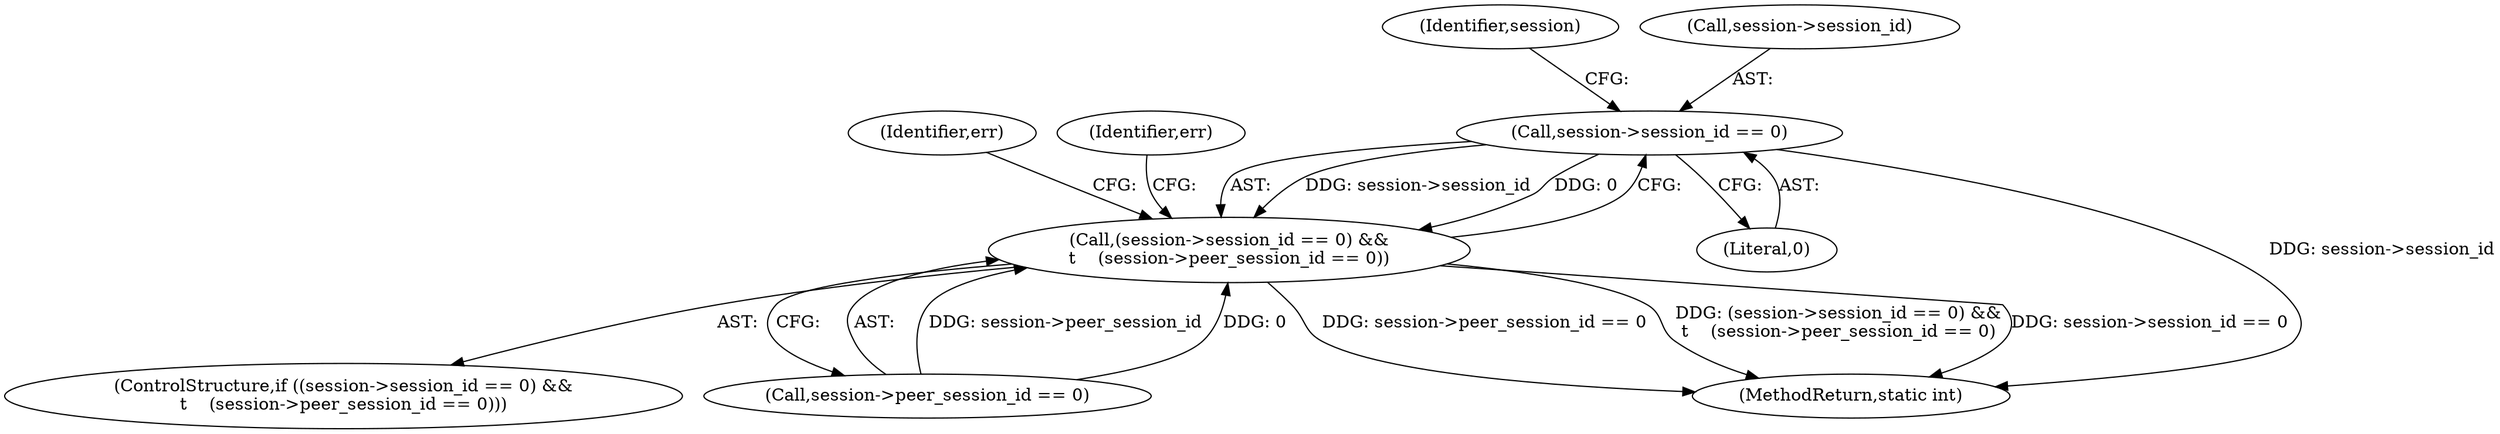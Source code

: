 digraph "0_linux_3cf521f7dc87c031617fd47e4b7aa2593c2f3daf_0@pointer" {
"1000174" [label="(Call,session->session_id == 0)"];
"1000173" [label="(Call,(session->session_id == 0) &&\n\t    (session->peer_session_id == 0))"];
"1000173" [label="(Call,(session->session_id == 0) &&\n\t    (session->peer_session_id == 0))"];
"1000172" [label="(ControlStructure,if ((session->session_id == 0) &&\n\t    (session->peer_session_id == 0)))"];
"1000181" [label="(Identifier,session)"];
"1000179" [label="(Call,session->peer_session_id == 0)"];
"1000186" [label="(Identifier,err)"];
"1000178" [label="(Literal,0)"];
"1000175" [label="(Call,session->session_id)"];
"1000228" [label="(MethodReturn,static int)"];
"1000174" [label="(Call,session->session_id == 0)"];
"1000213" [label="(Identifier,err)"];
"1000174" -> "1000173"  [label="AST: "];
"1000174" -> "1000178"  [label="CFG: "];
"1000175" -> "1000174"  [label="AST: "];
"1000178" -> "1000174"  [label="AST: "];
"1000181" -> "1000174"  [label="CFG: "];
"1000173" -> "1000174"  [label="CFG: "];
"1000174" -> "1000228"  [label="DDG: session->session_id"];
"1000174" -> "1000173"  [label="DDG: session->session_id"];
"1000174" -> "1000173"  [label="DDG: 0"];
"1000173" -> "1000172"  [label="AST: "];
"1000173" -> "1000179"  [label="CFG: "];
"1000179" -> "1000173"  [label="AST: "];
"1000186" -> "1000173"  [label="CFG: "];
"1000213" -> "1000173"  [label="CFG: "];
"1000173" -> "1000228"  [label="DDG: session->peer_session_id == 0"];
"1000173" -> "1000228"  [label="DDG: (session->session_id == 0) &&\n\t    (session->peer_session_id == 0)"];
"1000173" -> "1000228"  [label="DDG: session->session_id == 0"];
"1000179" -> "1000173"  [label="DDG: session->peer_session_id"];
"1000179" -> "1000173"  [label="DDG: 0"];
}
